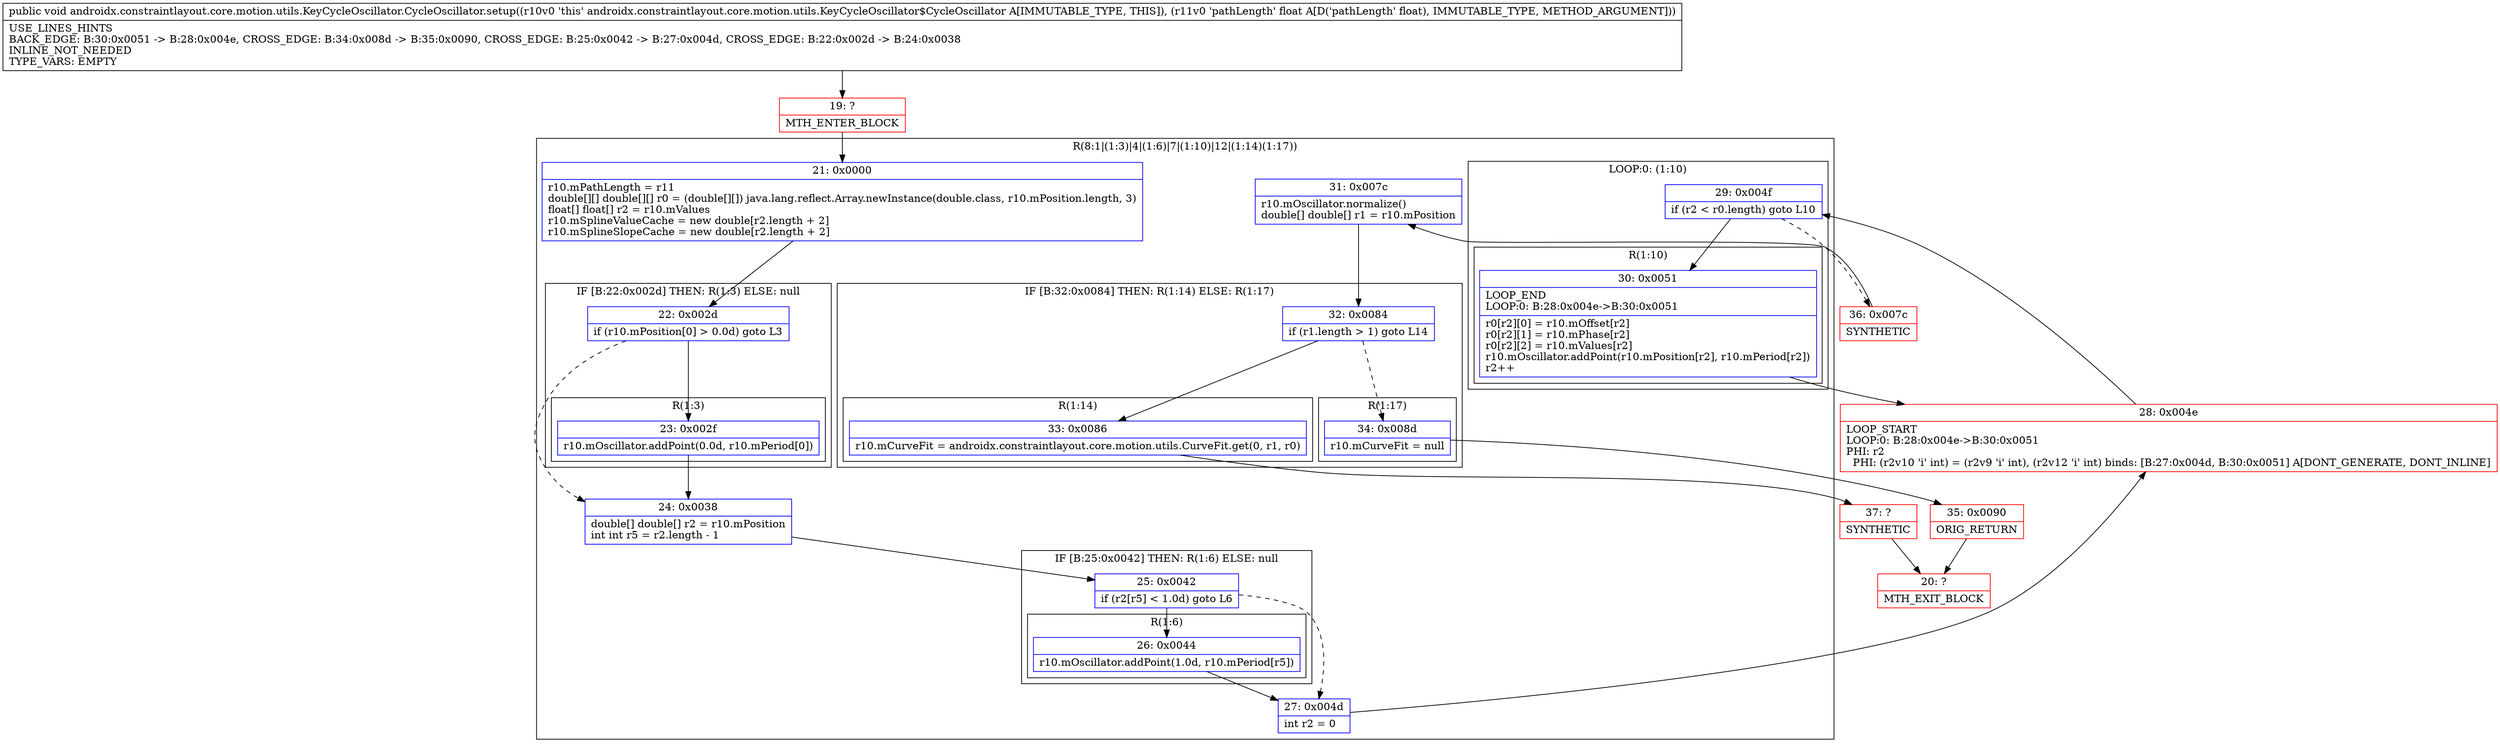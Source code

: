 digraph "CFG forandroidx.constraintlayout.core.motion.utils.KeyCycleOscillator.CycleOscillator.setup(F)V" {
subgraph cluster_Region_1111148210 {
label = "R(8:1|(1:3)|4|(1:6)|7|(1:10)|12|(1:14)(1:17))";
node [shape=record,color=blue];
Node_21 [shape=record,label="{21\:\ 0x0000|r10.mPathLength = r11\ldouble[][] double[][] r0 = (double[][]) java.lang.reflect.Array.newInstance(double.class, r10.mPosition.length, 3)\lfloat[] float[] r2 = r10.mValues\lr10.mSplineValueCache = new double[r2.length + 2]\lr10.mSplineSlopeCache = new double[r2.length + 2]\l}"];
subgraph cluster_IfRegion_913372734 {
label = "IF [B:22:0x002d] THEN: R(1:3) ELSE: null";
node [shape=record,color=blue];
Node_22 [shape=record,label="{22\:\ 0x002d|if (r10.mPosition[0] \> 0.0d) goto L3\l}"];
subgraph cluster_Region_1900020489 {
label = "R(1:3)";
node [shape=record,color=blue];
Node_23 [shape=record,label="{23\:\ 0x002f|r10.mOscillator.addPoint(0.0d, r10.mPeriod[0])\l}"];
}
}
Node_24 [shape=record,label="{24\:\ 0x0038|double[] double[] r2 = r10.mPosition\lint int r5 = r2.length \- 1\l}"];
subgraph cluster_IfRegion_768468587 {
label = "IF [B:25:0x0042] THEN: R(1:6) ELSE: null";
node [shape=record,color=blue];
Node_25 [shape=record,label="{25\:\ 0x0042|if (r2[r5] \< 1.0d) goto L6\l}"];
subgraph cluster_Region_1954282776 {
label = "R(1:6)";
node [shape=record,color=blue];
Node_26 [shape=record,label="{26\:\ 0x0044|r10.mOscillator.addPoint(1.0d, r10.mPeriod[r5])\l}"];
}
}
Node_27 [shape=record,label="{27\:\ 0x004d|int r2 = 0\l}"];
subgraph cluster_LoopRegion_1814477099 {
label = "LOOP:0: (1:10)";
node [shape=record,color=blue];
Node_29 [shape=record,label="{29\:\ 0x004f|if (r2 \< r0.length) goto L10\l}"];
subgraph cluster_Region_1979591109 {
label = "R(1:10)";
node [shape=record,color=blue];
Node_30 [shape=record,label="{30\:\ 0x0051|LOOP_END\lLOOP:0: B:28:0x004e\-\>B:30:0x0051\l|r0[r2][0] = r10.mOffset[r2]\lr0[r2][1] = r10.mPhase[r2]\lr0[r2][2] = r10.mValues[r2]\lr10.mOscillator.addPoint(r10.mPosition[r2], r10.mPeriod[r2])\lr2++\l}"];
}
}
Node_31 [shape=record,label="{31\:\ 0x007c|r10.mOscillator.normalize()\ldouble[] double[] r1 = r10.mPosition\l}"];
subgraph cluster_IfRegion_1884246611 {
label = "IF [B:32:0x0084] THEN: R(1:14) ELSE: R(1:17)";
node [shape=record,color=blue];
Node_32 [shape=record,label="{32\:\ 0x0084|if (r1.length \> 1) goto L14\l}"];
subgraph cluster_Region_970369205 {
label = "R(1:14)";
node [shape=record,color=blue];
Node_33 [shape=record,label="{33\:\ 0x0086|r10.mCurveFit = androidx.constraintlayout.core.motion.utils.CurveFit.get(0, r1, r0)\l}"];
}
subgraph cluster_Region_401331968 {
label = "R(1:17)";
node [shape=record,color=blue];
Node_34 [shape=record,label="{34\:\ 0x008d|r10.mCurveFit = null\l}"];
}
}
}
Node_19 [shape=record,color=red,label="{19\:\ ?|MTH_ENTER_BLOCK\l}"];
Node_28 [shape=record,color=red,label="{28\:\ 0x004e|LOOP_START\lLOOP:0: B:28:0x004e\-\>B:30:0x0051\lPHI: r2 \l  PHI: (r2v10 'i' int) = (r2v9 'i' int), (r2v12 'i' int) binds: [B:27:0x004d, B:30:0x0051] A[DONT_GENERATE, DONT_INLINE]\l}"];
Node_36 [shape=record,color=red,label="{36\:\ 0x007c|SYNTHETIC\l}"];
Node_37 [shape=record,color=red,label="{37\:\ ?|SYNTHETIC\l}"];
Node_20 [shape=record,color=red,label="{20\:\ ?|MTH_EXIT_BLOCK\l}"];
Node_35 [shape=record,color=red,label="{35\:\ 0x0090|ORIG_RETURN\l}"];
MethodNode[shape=record,label="{public void androidx.constraintlayout.core.motion.utils.KeyCycleOscillator.CycleOscillator.setup((r10v0 'this' androidx.constraintlayout.core.motion.utils.KeyCycleOscillator$CycleOscillator A[IMMUTABLE_TYPE, THIS]), (r11v0 'pathLength' float A[D('pathLength' float), IMMUTABLE_TYPE, METHOD_ARGUMENT]))  | USE_LINES_HINTS\lBACK_EDGE: B:30:0x0051 \-\> B:28:0x004e, CROSS_EDGE: B:34:0x008d \-\> B:35:0x0090, CROSS_EDGE: B:25:0x0042 \-\> B:27:0x004d, CROSS_EDGE: B:22:0x002d \-\> B:24:0x0038\lINLINE_NOT_NEEDED\lTYPE_VARS: EMPTY\l}"];
MethodNode -> Node_19;Node_21 -> Node_22;
Node_22 -> Node_23;
Node_22 -> Node_24[style=dashed];
Node_23 -> Node_24;
Node_24 -> Node_25;
Node_25 -> Node_26;
Node_25 -> Node_27[style=dashed];
Node_26 -> Node_27;
Node_27 -> Node_28;
Node_29 -> Node_30;
Node_29 -> Node_36[style=dashed];
Node_30 -> Node_28;
Node_31 -> Node_32;
Node_32 -> Node_33;
Node_32 -> Node_34[style=dashed];
Node_33 -> Node_37;
Node_34 -> Node_35;
Node_19 -> Node_21;
Node_28 -> Node_29;
Node_36 -> Node_31;
Node_37 -> Node_20;
Node_35 -> Node_20;
}

